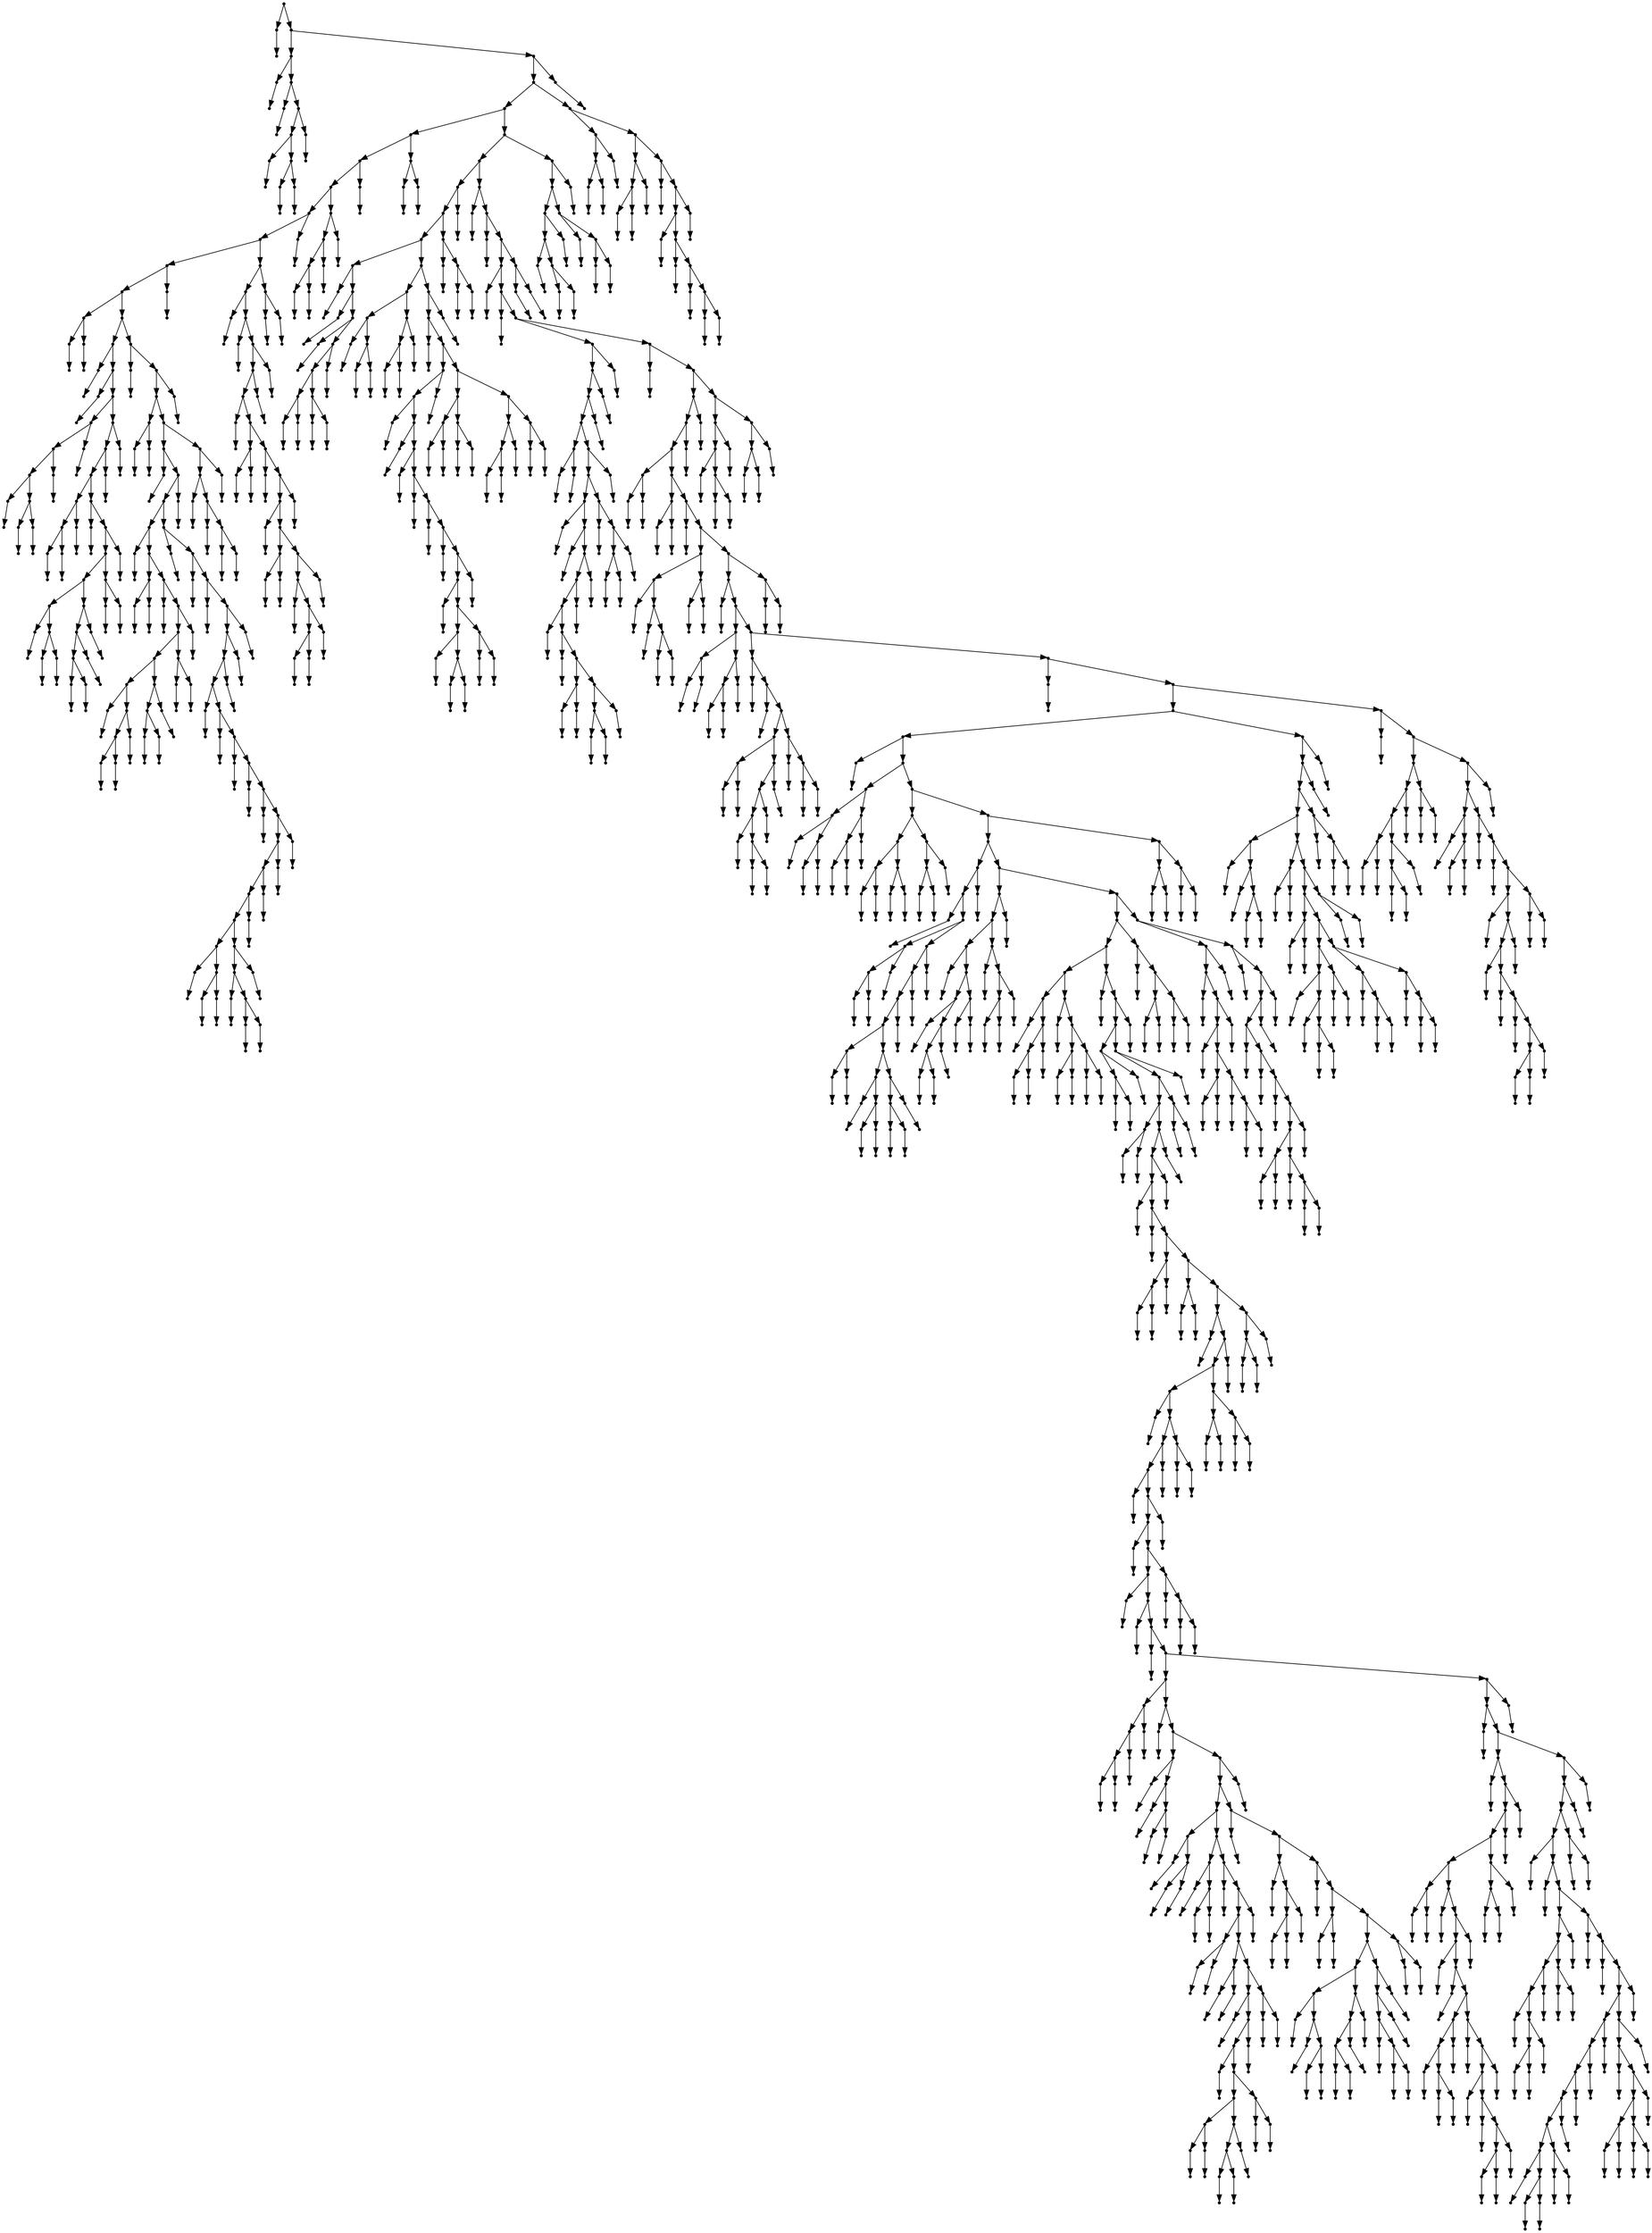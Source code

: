 digraph {
  1588 [shape=point];
  1 [shape=point];
  0 [shape=point];
  1587 [shape=point];
  18 [shape=point];
  3 [shape=point];
  2 [shape=point];
  17 [shape=point];
  5 [shape=point];
  4 [shape=point];
  16 [shape=point];
  13 [shape=point];
  7 [shape=point];
  6 [shape=point];
  12 [shape=point];
  9 [shape=point];
  8 [shape=point];
  11 [shape=point];
  10 [shape=point];
  15 [shape=point];
  14 [shape=point];
  1586 [shape=point];
  1583 [shape=point];
  1544 [shape=point];
  317 [shape=point];
  311 [shape=point];
  308 [shape=point];
  296 [shape=point];
  293 [shape=point];
  236 [shape=point];
  233 [shape=point];
  23 [shape=point];
  20 [shape=point];
  19 [shape=point];
  22 [shape=point];
  21 [shape=point];
  232 [shape=point];
  91 [shape=point];
  25 [shape=point];
  24 [shape=point];
  90 [shape=point];
  27 [shape=point];
  26 [shape=point];
  89 [shape=point];
  41 [shape=point];
  38 [shape=point];
  35 [shape=point];
  29 [shape=point];
  28 [shape=point];
  34 [shape=point];
  31 [shape=point];
  30 [shape=point];
  33 [shape=point];
  32 [shape=point];
  37 [shape=point];
  36 [shape=point];
  40 [shape=point];
  39 [shape=point];
  88 [shape=point];
  85 [shape=point];
  82 [shape=point];
  49 [shape=point];
  46 [shape=point];
  43 [shape=point];
  42 [shape=point];
  45 [shape=point];
  44 [shape=point];
  48 [shape=point];
  47 [shape=point];
  81 [shape=point];
  51 [shape=point];
  50 [shape=point];
  80 [shape=point];
  77 [shape=point];
  71 [shape=point];
  59 [shape=point];
  53 [shape=point];
  52 [shape=point];
  58 [shape=point];
  55 [shape=point];
  54 [shape=point];
  57 [shape=point];
  56 [shape=point];
  70 [shape=point];
  67 [shape=point];
  64 [shape=point];
  61 [shape=point];
  60 [shape=point];
  63 [shape=point];
  62 [shape=point];
  66 [shape=point];
  65 [shape=point];
  69 [shape=point];
  68 [shape=point];
  76 [shape=point];
  73 [shape=point];
  72 [shape=point];
  75 [shape=point];
  74 [shape=point];
  79 [shape=point];
  78 [shape=point];
  84 [shape=point];
  83 [shape=point];
  87 [shape=point];
  86 [shape=point];
  231 [shape=point];
  93 [shape=point];
  92 [shape=point];
  230 [shape=point];
  227 [shape=point];
  98 [shape=point];
  95 [shape=point];
  94 [shape=point];
  97 [shape=point];
  96 [shape=point];
  226 [shape=point];
  211 [shape=point];
  100 [shape=point];
  99 [shape=point];
  210 [shape=point];
  207 [shape=point];
  141 [shape=point];
  102 [shape=point];
  101 [shape=point];
  140 [shape=point];
  107 [shape=point];
  104 [shape=point];
  103 [shape=point];
  106 [shape=point];
  105 [shape=point];
  139 [shape=point];
  109 [shape=point];
  108 [shape=point];
  138 [shape=point];
  135 [shape=point];
  129 [shape=point];
  120 [shape=point];
  111 [shape=point];
  110 [shape=point];
  119 [shape=point];
  116 [shape=point];
  113 [shape=point];
  112 [shape=point];
  115 [shape=point];
  114 [shape=point];
  118 [shape=point];
  117 [shape=point];
  128 [shape=point];
  125 [shape=point];
  122 [shape=point];
  121 [shape=point];
  124 [shape=point];
  123 [shape=point];
  127 [shape=point];
  126 [shape=point];
  134 [shape=point];
  131 [shape=point];
  130 [shape=point];
  133 [shape=point];
  132 [shape=point];
  137 [shape=point];
  136 [shape=point];
  206 [shape=point];
  143 [shape=point];
  142 [shape=point];
  205 [shape=point];
  145 [shape=point];
  144 [shape=point];
  204 [shape=point];
  147 [shape=point];
  146 [shape=point];
  203 [shape=point];
  200 [shape=point];
  197 [shape=point];
  194 [shape=point];
  149 [shape=point];
  148 [shape=point];
  193 [shape=point];
  151 [shape=point];
  150 [shape=point];
  192 [shape=point];
  153 [shape=point];
  152 [shape=point];
  191 [shape=point];
  155 [shape=point];
  154 [shape=point];
  190 [shape=point];
  157 [shape=point];
  156 [shape=point];
  189 [shape=point];
  186 [shape=point];
  183 [shape=point];
  180 [shape=point];
  177 [shape=point];
  165 [shape=point];
  159 [shape=point];
  158 [shape=point];
  164 [shape=point];
  161 [shape=point];
  160 [shape=point];
  163 [shape=point];
  162 [shape=point];
  176 [shape=point];
  173 [shape=point];
  167 [shape=point];
  166 [shape=point];
  172 [shape=point];
  169 [shape=point];
  168 [shape=point];
  171 [shape=point];
  170 [shape=point];
  175 [shape=point];
  174 [shape=point];
  179 [shape=point];
  178 [shape=point];
  182 [shape=point];
  181 [shape=point];
  185 [shape=point];
  184 [shape=point];
  188 [shape=point];
  187 [shape=point];
  196 [shape=point];
  195 [shape=point];
  199 [shape=point];
  198 [shape=point];
  202 [shape=point];
  201 [shape=point];
  209 [shape=point];
  208 [shape=point];
  225 [shape=point];
  222 [shape=point];
  213 [shape=point];
  212 [shape=point];
  221 [shape=point];
  215 [shape=point];
  214 [shape=point];
  220 [shape=point];
  217 [shape=point];
  216 [shape=point];
  219 [shape=point];
  218 [shape=point];
  224 [shape=point];
  223 [shape=point];
  229 [shape=point];
  228 [shape=point];
  235 [shape=point];
  234 [shape=point];
  292 [shape=point];
  286 [shape=point];
  238 [shape=point];
  237 [shape=point];
  285 [shape=point];
  240 [shape=point];
  239 [shape=point];
  284 [shape=point];
  281 [shape=point];
  278 [shape=point];
  242 [shape=point];
  241 [shape=point];
  277 [shape=point];
  247 [shape=point];
  244 [shape=point];
  243 [shape=point];
  246 [shape=point];
  245 [shape=point];
  276 [shape=point];
  249 [shape=point];
  248 [shape=point];
  275 [shape=point];
  272 [shape=point];
  251 [shape=point];
  250 [shape=point];
  271 [shape=point];
  256 [shape=point];
  253 [shape=point];
  252 [shape=point];
  255 [shape=point];
  254 [shape=point];
  270 [shape=point];
  267 [shape=point];
  258 [shape=point];
  257 [shape=point];
  266 [shape=point];
  263 [shape=point];
  260 [shape=point];
  259 [shape=point];
  262 [shape=point];
  261 [shape=point];
  265 [shape=point];
  264 [shape=point];
  269 [shape=point];
  268 [shape=point];
  274 [shape=point];
  273 [shape=point];
  280 [shape=point];
  279 [shape=point];
  283 [shape=point];
  282 [shape=point];
  291 [shape=point];
  288 [shape=point];
  287 [shape=point];
  290 [shape=point];
  289 [shape=point];
  295 [shape=point];
  294 [shape=point];
  307 [shape=point];
  304 [shape=point];
  301 [shape=point];
  298 [shape=point];
  297 [shape=point];
  300 [shape=point];
  299 [shape=point];
  303 [shape=point];
  302 [shape=point];
  306 [shape=point];
  305 [shape=point];
  310 [shape=point];
  309 [shape=point];
  316 [shape=point];
  313 [shape=point];
  312 [shape=point];
  315 [shape=point];
  314 [shape=point];
  1543 [shape=point];
  1519 [shape=point];
  445 [shape=point];
  442 [shape=point];
  433 [shape=point];
  340 [shape=point];
  319 [shape=point];
  318 [shape=point];
  339 [shape=point];
  321 [shape=point];
  320 [shape=point];
  338 [shape=point];
  323 [shape=point];
  322 [shape=point];
  337 [shape=point];
  334 [shape=point];
  328 [shape=point];
  325 [shape=point];
  324 [shape=point];
  327 [shape=point];
  326 [shape=point];
  333 [shape=point];
  330 [shape=point];
  329 [shape=point];
  332 [shape=point];
  331 [shape=point];
  336 [shape=point];
  335 [shape=point];
  432 [shape=point];
  357 [shape=point];
  348 [shape=point];
  342 [shape=point];
  341 [shape=point];
  347 [shape=point];
  344 [shape=point];
  343 [shape=point];
  346 [shape=point];
  345 [shape=point];
  356 [shape=point];
  353 [shape=point];
  350 [shape=point];
  349 [shape=point];
  352 [shape=point];
  351 [shape=point];
  355 [shape=point];
  354 [shape=point];
  431 [shape=point];
  428 [shape=point];
  359 [shape=point];
  358 [shape=point];
  427 [shape=point];
  400 [shape=point];
  397 [shape=point];
  361 [shape=point];
  360 [shape=point];
  396 [shape=point];
  363 [shape=point];
  362 [shape=point];
  395 [shape=point];
  365 [shape=point];
  364 [shape=point];
  394 [shape=point];
  367 [shape=point];
  366 [shape=point];
  393 [shape=point];
  369 [shape=point];
  368 [shape=point];
  392 [shape=point];
  371 [shape=point];
  370 [shape=point];
  391 [shape=point];
  388 [shape=point];
  373 [shape=point];
  372 [shape=point];
  387 [shape=point];
  381 [shape=point];
  375 [shape=point];
  374 [shape=point];
  380 [shape=point];
  377 [shape=point];
  376 [shape=point];
  379 [shape=point];
  378 [shape=point];
  386 [shape=point];
  383 [shape=point];
  382 [shape=point];
  385 [shape=point];
  384 [shape=point];
  390 [shape=point];
  389 [shape=point];
  399 [shape=point];
  398 [shape=point];
  426 [shape=point];
  411 [shape=point];
  405 [shape=point];
  402 [shape=point];
  401 [shape=point];
  404 [shape=point];
  403 [shape=point];
  410 [shape=point];
  407 [shape=point];
  406 [shape=point];
  409 [shape=point];
  408 [shape=point];
  425 [shape=point];
  419 [shape=point];
  416 [shape=point];
  413 [shape=point];
  412 [shape=point];
  415 [shape=point];
  414 [shape=point];
  418 [shape=point];
  417 [shape=point];
  424 [shape=point];
  421 [shape=point];
  420 [shape=point];
  423 [shape=point];
  422 [shape=point];
  430 [shape=point];
  429 [shape=point];
  441 [shape=point];
  435 [shape=point];
  434 [shape=point];
  440 [shape=point];
  437 [shape=point];
  436 [shape=point];
  439 [shape=point];
  438 [shape=point];
  444 [shape=point];
  443 [shape=point];
  1518 [shape=point];
  447 [shape=point];
  446 [shape=point];
  1517 [shape=point];
  449 [shape=point];
  448 [shape=point];
  1516 [shape=point];
  1510 [shape=point];
  451 [shape=point];
  450 [shape=point];
  1509 [shape=point];
  453 [shape=point];
  452 [shape=point];
  1508 [shape=point];
  515 [shape=point];
  512 [shape=point];
  509 [shape=point];
  506 [shape=point];
  458 [shape=point];
  455 [shape=point];
  454 [shape=point];
  457 [shape=point];
  456 [shape=point];
  505 [shape=point];
  502 [shape=point];
  490 [shape=point];
  460 [shape=point];
  459 [shape=point];
  489 [shape=point];
  462 [shape=point];
  461 [shape=point];
  488 [shape=point];
  485 [shape=point];
  482 [shape=point];
  464 [shape=point];
  463 [shape=point];
  481 [shape=point];
  466 [shape=point];
  465 [shape=point];
  480 [shape=point];
  471 [shape=point];
  468 [shape=point];
  467 [shape=point];
  470 [shape=point];
  469 [shape=point];
  479 [shape=point];
  476 [shape=point];
  473 [shape=point];
  472 [shape=point];
  475 [shape=point];
  474 [shape=point];
  478 [shape=point];
  477 [shape=point];
  484 [shape=point];
  483 [shape=point];
  487 [shape=point];
  486 [shape=point];
  501 [shape=point];
  492 [shape=point];
  491 [shape=point];
  500 [shape=point];
  497 [shape=point];
  494 [shape=point];
  493 [shape=point];
  496 [shape=point];
  495 [shape=point];
  499 [shape=point];
  498 [shape=point];
  504 [shape=point];
  503 [shape=point];
  508 [shape=point];
  507 [shape=point];
  511 [shape=point];
  510 [shape=point];
  514 [shape=point];
  513 [shape=point];
  1507 [shape=point];
  517 [shape=point];
  516 [shape=point];
  1506 [shape=point];
  1485 [shape=point];
  1482 [shape=point];
  1479 [shape=point];
  522 [shape=point];
  519 [shape=point];
  518 [shape=point];
  521 [shape=point];
  520 [shape=point];
  1478 [shape=point];
  527 [shape=point];
  524 [shape=point];
  523 [shape=point];
  526 [shape=point];
  525 [shape=point];
  1477 [shape=point];
  529 [shape=point];
  528 [shape=point];
  1476 [shape=point];
  546 [shape=point];
  540 [shape=point];
  531 [shape=point];
  530 [shape=point];
  539 [shape=point];
  533 [shape=point];
  532 [shape=point];
  538 [shape=point];
  535 [shape=point];
  534 [shape=point];
  537 [shape=point];
  536 [shape=point];
  545 [shape=point];
  542 [shape=point];
  541 [shape=point];
  544 [shape=point];
  543 [shape=point];
  1475 [shape=point];
  1469 [shape=point];
  548 [shape=point];
  547 [shape=point];
  1468 [shape=point];
  562 [shape=point];
  553 [shape=point];
  550 [shape=point];
  549 [shape=point];
  552 [shape=point];
  551 [shape=point];
  561 [shape=point];
  558 [shape=point];
  555 [shape=point];
  554 [shape=point];
  557 [shape=point];
  556 [shape=point];
  560 [shape=point];
  559 [shape=point];
  1467 [shape=point];
  597 [shape=point];
  564 [shape=point];
  563 [shape=point];
  596 [shape=point];
  566 [shape=point];
  565 [shape=point];
  595 [shape=point];
  586 [shape=point];
  571 [shape=point];
  568 [shape=point];
  567 [shape=point];
  570 [shape=point];
  569 [shape=point];
  585 [shape=point];
  582 [shape=point];
  579 [shape=point];
  573 [shape=point];
  572 [shape=point];
  578 [shape=point];
  575 [shape=point];
  574 [shape=point];
  577 [shape=point];
  576 [shape=point];
  581 [shape=point];
  580 [shape=point];
  584 [shape=point];
  583 [shape=point];
  594 [shape=point];
  588 [shape=point];
  587 [shape=point];
  593 [shape=point];
  590 [shape=point];
  589 [shape=point];
  592 [shape=point];
  591 [shape=point];
  1466 [shape=point];
  599 [shape=point];
  598 [shape=point];
  1465 [shape=point];
  1390 [shape=point];
  1309 [shape=point];
  601 [shape=point];
  600 [shape=point];
  1308 [shape=point];
  618 [shape=point];
  609 [shape=point];
  603 [shape=point];
  602 [shape=point];
  608 [shape=point];
  605 [shape=point];
  604 [shape=point];
  607 [shape=point];
  606 [shape=point];
  617 [shape=point];
  614 [shape=point];
  611 [shape=point];
  610 [shape=point];
  613 [shape=point];
  612 [shape=point];
  616 [shape=point];
  615 [shape=point];
  1307 [shape=point];
  638 [shape=point];
  629 [shape=point];
  623 [shape=point];
  620 [shape=point];
  619 [shape=point];
  622 [shape=point];
  621 [shape=point];
  628 [shape=point];
  625 [shape=point];
  624 [shape=point];
  627 [shape=point];
  626 [shape=point];
  637 [shape=point];
  634 [shape=point];
  631 [shape=point];
  630 [shape=point];
  633 [shape=point];
  632 [shape=point];
  636 [shape=point];
  635 [shape=point];
  1306 [shape=point];
  1294 [shape=point];
  685 [shape=point];
  682 [shape=point];
  640 [shape=point];
  639 [shape=point];
  681 [shape=point];
  648 [shape=point];
  645 [shape=point];
  642 [shape=point];
  641 [shape=point];
  644 [shape=point];
  643 [shape=point];
  647 [shape=point];
  646 [shape=point];
  680 [shape=point];
  677 [shape=point];
  674 [shape=point];
  671 [shape=point];
  653 [shape=point];
  650 [shape=point];
  649 [shape=point];
  652 [shape=point];
  651 [shape=point];
  670 [shape=point];
  661 [shape=point];
  655 [shape=point];
  654 [shape=point];
  660 [shape=point];
  657 [shape=point];
  656 [shape=point];
  659 [shape=point];
  658 [shape=point];
  669 [shape=point];
  666 [shape=point];
  663 [shape=point];
  662 [shape=point];
  665 [shape=point];
  664 [shape=point];
  668 [shape=point];
  667 [shape=point];
  673 [shape=point];
  672 [shape=point];
  676 [shape=point];
  675 [shape=point];
  679 [shape=point];
  678 [shape=point];
  684 [shape=point];
  683 [shape=point];
  1293 [shape=point];
  720 [shape=point];
  717 [shape=point];
  705 [shape=point];
  687 [shape=point];
  686 [shape=point];
  704 [shape=point];
  698 [shape=point];
  689 [shape=point];
  688 [shape=point];
  697 [shape=point];
  694 [shape=point];
  691 [shape=point];
  690 [shape=point];
  693 [shape=point];
  692 [shape=point];
  696 [shape=point];
  695 [shape=point];
  703 [shape=point];
  700 [shape=point];
  699 [shape=point];
  702 [shape=point];
  701 [shape=point];
  716 [shape=point];
  707 [shape=point];
  706 [shape=point];
  715 [shape=point];
  712 [shape=point];
  709 [shape=point];
  708 [shape=point];
  711 [shape=point];
  710 [shape=point];
  714 [shape=point];
  713 [shape=point];
  719 [shape=point];
  718 [shape=point];
  1292 [shape=point];
  1229 [shape=point];
  1214 [shape=point];
  746 [shape=point];
  731 [shape=point];
  722 [shape=point];
  721 [shape=point];
  730 [shape=point];
  727 [shape=point];
  724 [shape=point];
  723 [shape=point];
  726 [shape=point];
  725 [shape=point];
  729 [shape=point];
  728 [shape=point];
  745 [shape=point];
  733 [shape=point];
  732 [shape=point];
  744 [shape=point];
  738 [shape=point];
  735 [shape=point];
  734 [shape=point];
  737 [shape=point];
  736 [shape=point];
  743 [shape=point];
  740 [shape=point];
  739 [shape=point];
  742 [shape=point];
  741 [shape=point];
  1213 [shape=point];
  748 [shape=point];
  747 [shape=point];
  1212 [shape=point];
  1209 [shape=point];
  756 [shape=point];
  753 [shape=point];
  750 [shape=point];
  749 [shape=point];
  752 [shape=point];
  751 [shape=point];
  755 [shape=point];
  754 [shape=point];
  1208 [shape=point];
  1205 [shape=point];
  1199 [shape=point];
  761 [shape=point];
  758 [shape=point];
  757 [shape=point];
  760 [shape=point];
  759 [shape=point];
  1198 [shape=point];
  1195 [shape=point];
  1192 [shape=point];
  763 [shape=point];
  762 [shape=point];
  1191 [shape=point];
  765 [shape=point];
  764 [shape=point];
  1190 [shape=point];
  773 [shape=point];
  770 [shape=point];
  767 [shape=point];
  766 [shape=point];
  769 [shape=point];
  768 [shape=point];
  772 [shape=point];
  771 [shape=point];
  1189 [shape=point];
  778 [shape=point];
  775 [shape=point];
  774 [shape=point];
  777 [shape=point];
  776 [shape=point];
  1188 [shape=point];
  1179 [shape=point];
  780 [shape=point];
  779 [shape=point];
  1178 [shape=point];
  1175 [shape=point];
  1163 [shape=point];
  782 [shape=point];
  781 [shape=point];
  1162 [shape=point];
  1156 [shape=point];
  1153 [shape=point];
  784 [shape=point];
  783 [shape=point];
  1152 [shape=point];
  1149 [shape=point];
  786 [shape=point];
  785 [shape=point];
  1148 [shape=point];
  1139 [shape=point];
  788 [shape=point];
  787 [shape=point];
  1138 [shape=point];
  790 [shape=point];
  789 [shape=point];
  1137 [shape=point];
  792 [shape=point];
  791 [shape=point];
  1136 [shape=point];
  962 [shape=point];
  803 [shape=point];
  800 [shape=point];
  797 [shape=point];
  794 [shape=point];
  793 [shape=point];
  796 [shape=point];
  795 [shape=point];
  799 [shape=point];
  798 [shape=point];
  802 [shape=point];
  801 [shape=point];
  961 [shape=point];
  805 [shape=point];
  804 [shape=point];
  960 [shape=point];
  816 [shape=point];
  807 [shape=point];
  806 [shape=point];
  815 [shape=point];
  809 [shape=point];
  808 [shape=point];
  814 [shape=point];
  811 [shape=point];
  810 [shape=point];
  813 [shape=point];
  812 [shape=point];
  959 [shape=point];
  956 [shape=point];
  887 [shape=point];
  824 [shape=point];
  818 [shape=point];
  817 [shape=point];
  823 [shape=point];
  820 [shape=point];
  819 [shape=point];
  822 [shape=point];
  821 [shape=point];
  886 [shape=point];
  832 [shape=point];
  826 [shape=point];
  825 [shape=point];
  831 [shape=point];
  828 [shape=point];
  827 [shape=point];
  830 [shape=point];
  829 [shape=point];
  885 [shape=point];
  834 [shape=point];
  833 [shape=point];
  884 [shape=point];
  881 [shape=point];
  839 [shape=point];
  836 [shape=point];
  835 [shape=point];
  838 [shape=point];
  837 [shape=point];
  880 [shape=point];
  844 [shape=point];
  841 [shape=point];
  840 [shape=point];
  843 [shape=point];
  842 [shape=point];
  879 [shape=point];
  873 [shape=point];
  846 [shape=point];
  845 [shape=point];
  872 [shape=point];
  869 [shape=point];
  848 [shape=point];
  847 [shape=point];
  868 [shape=point];
  862 [shape=point];
  853 [shape=point];
  850 [shape=point];
  849 [shape=point];
  852 [shape=point];
  851 [shape=point];
  861 [shape=point];
  858 [shape=point];
  855 [shape=point];
  854 [shape=point];
  857 [shape=point];
  856 [shape=point];
  860 [shape=point];
  859 [shape=point];
  867 [shape=point];
  864 [shape=point];
  863 [shape=point];
  866 [shape=point];
  865 [shape=point];
  871 [shape=point];
  870 [shape=point];
  878 [shape=point];
  875 [shape=point];
  874 [shape=point];
  877 [shape=point];
  876 [shape=point];
  883 [shape=point];
  882 [shape=point];
  955 [shape=point];
  889 [shape=point];
  888 [shape=point];
  954 [shape=point];
  900 [shape=point];
  891 [shape=point];
  890 [shape=point];
  899 [shape=point];
  896 [shape=point];
  893 [shape=point];
  892 [shape=point];
  895 [shape=point];
  894 [shape=point];
  898 [shape=point];
  897 [shape=point];
  953 [shape=point];
  902 [shape=point];
  901 [shape=point];
  952 [shape=point];
  907 [shape=point];
  904 [shape=point];
  903 [shape=point];
  906 [shape=point];
  905 [shape=point];
  951 [shape=point];
  945 [shape=point];
  930 [shape=point];
  918 [shape=point];
  909 [shape=point];
  908 [shape=point];
  917 [shape=point];
  911 [shape=point];
  910 [shape=point];
  916 [shape=point];
  913 [shape=point];
  912 [shape=point];
  915 [shape=point];
  914 [shape=point];
  929 [shape=point];
  926 [shape=point];
  923 [shape=point];
  920 [shape=point];
  919 [shape=point];
  922 [shape=point];
  921 [shape=point];
  925 [shape=point];
  924 [shape=point];
  928 [shape=point];
  927 [shape=point];
  944 [shape=point];
  941 [shape=point];
  938 [shape=point];
  932 [shape=point];
  931 [shape=point];
  937 [shape=point];
  934 [shape=point];
  933 [shape=point];
  936 [shape=point];
  935 [shape=point];
  940 [shape=point];
  939 [shape=point];
  943 [shape=point];
  942 [shape=point];
  950 [shape=point];
  947 [shape=point];
  946 [shape=point];
  949 [shape=point];
  948 [shape=point];
  958 [shape=point];
  957 [shape=point];
  1135 [shape=point];
  1132 [shape=point];
  964 [shape=point];
  963 [shape=point];
  1131 [shape=point];
  1032 [shape=point];
  966 [shape=point];
  965 [shape=point];
  1031 [shape=point];
  1028 [shape=point];
  1025 [shape=point];
  1016 [shape=point];
  971 [shape=point];
  968 [shape=point];
  967 [shape=point];
  970 [shape=point];
  969 [shape=point];
  1015 [shape=point];
  973 [shape=point];
  972 [shape=point];
  1014 [shape=point];
  1011 [shape=point];
  975 [shape=point];
  974 [shape=point];
  1010 [shape=point];
  977 [shape=point];
  976 [shape=point];
  1009 [shape=point];
  988 [shape=point];
  985 [shape=point];
  979 [shape=point];
  978 [shape=point];
  984 [shape=point];
  981 [shape=point];
  980 [shape=point];
  983 [shape=point];
  982 [shape=point];
  987 [shape=point];
  986 [shape=point];
  1008 [shape=point];
  990 [shape=point];
  989 [shape=point];
  1007 [shape=point];
  1004 [shape=point];
  992 [shape=point];
  991 [shape=point];
  1003 [shape=point];
  994 [shape=point];
  993 [shape=point];
  1002 [shape=point];
  999 [shape=point];
  996 [shape=point];
  995 [shape=point];
  998 [shape=point];
  997 [shape=point];
  1001 [shape=point];
  1000 [shape=point];
  1006 [shape=point];
  1005 [shape=point];
  1013 [shape=point];
  1012 [shape=point];
  1024 [shape=point];
  1021 [shape=point];
  1018 [shape=point];
  1017 [shape=point];
  1020 [shape=point];
  1019 [shape=point];
  1023 [shape=point];
  1022 [shape=point];
  1027 [shape=point];
  1026 [shape=point];
  1030 [shape=point];
  1029 [shape=point];
  1130 [shape=point];
  1127 [shape=point];
  1124 [shape=point];
  1118 [shape=point];
  1034 [shape=point];
  1033 [shape=point];
  1117 [shape=point];
  1036 [shape=point];
  1035 [shape=point];
  1116 [shape=point];
  1059 [shape=point];
  1056 [shape=point];
  1050 [shape=point];
  1047 [shape=point];
  1038 [shape=point];
  1037 [shape=point];
  1046 [shape=point];
  1043 [shape=point];
  1040 [shape=point];
  1039 [shape=point];
  1042 [shape=point];
  1041 [shape=point];
  1045 [shape=point];
  1044 [shape=point];
  1049 [shape=point];
  1048 [shape=point];
  1055 [shape=point];
  1052 [shape=point];
  1051 [shape=point];
  1054 [shape=point];
  1053 [shape=point];
  1058 [shape=point];
  1057 [shape=point];
  1115 [shape=point];
  1061 [shape=point];
  1060 [shape=point];
  1114 [shape=point];
  1063 [shape=point];
  1062 [shape=point];
  1113 [shape=point];
  1110 [shape=point];
  1089 [shape=point];
  1086 [shape=point];
  1083 [shape=point];
  1080 [shape=point];
  1077 [shape=point];
  1071 [shape=point];
  1065 [shape=point];
  1064 [shape=point];
  1070 [shape=point];
  1067 [shape=point];
  1066 [shape=point];
  1069 [shape=point];
  1068 [shape=point];
  1076 [shape=point];
  1073 [shape=point];
  1072 [shape=point];
  1075 [shape=point];
  1074 [shape=point];
  1079 [shape=point];
  1078 [shape=point];
  1082 [shape=point];
  1081 [shape=point];
  1085 [shape=point];
  1084 [shape=point];
  1088 [shape=point];
  1087 [shape=point];
  1109 [shape=point];
  1106 [shape=point];
  1091 [shape=point];
  1090 [shape=point];
  1105 [shape=point];
  1102 [shape=point];
  1096 [shape=point];
  1093 [shape=point];
  1092 [shape=point];
  1095 [shape=point];
  1094 [shape=point];
  1101 [shape=point];
  1098 [shape=point];
  1097 [shape=point];
  1100 [shape=point];
  1099 [shape=point];
  1104 [shape=point];
  1103 [shape=point];
  1108 [shape=point];
  1107 [shape=point];
  1112 [shape=point];
  1111 [shape=point];
  1123 [shape=point];
  1120 [shape=point];
  1119 [shape=point];
  1122 [shape=point];
  1121 [shape=point];
  1126 [shape=point];
  1125 [shape=point];
  1129 [shape=point];
  1128 [shape=point];
  1134 [shape=point];
  1133 [shape=point];
  1147 [shape=point];
  1141 [shape=point];
  1140 [shape=point];
  1146 [shape=point];
  1143 [shape=point];
  1142 [shape=point];
  1145 [shape=point];
  1144 [shape=point];
  1151 [shape=point];
  1150 [shape=point];
  1155 [shape=point];
  1154 [shape=point];
  1161 [shape=point];
  1158 [shape=point];
  1157 [shape=point];
  1160 [shape=point];
  1159 [shape=point];
  1174 [shape=point];
  1168 [shape=point];
  1165 [shape=point];
  1164 [shape=point];
  1167 [shape=point];
  1166 [shape=point];
  1173 [shape=point];
  1170 [shape=point];
  1169 [shape=point];
  1172 [shape=point];
  1171 [shape=point];
  1177 [shape=point];
  1176 [shape=point];
  1187 [shape=point];
  1184 [shape=point];
  1181 [shape=point];
  1180 [shape=point];
  1183 [shape=point];
  1182 [shape=point];
  1186 [shape=point];
  1185 [shape=point];
  1194 [shape=point];
  1193 [shape=point];
  1197 [shape=point];
  1196 [shape=point];
  1204 [shape=point];
  1201 [shape=point];
  1200 [shape=point];
  1203 [shape=point];
  1202 [shape=point];
  1207 [shape=point];
  1206 [shape=point];
  1211 [shape=point];
  1210 [shape=point];
  1228 [shape=point];
  1216 [shape=point];
  1215 [shape=point];
  1227 [shape=point];
  1221 [shape=point];
  1218 [shape=point];
  1217 [shape=point];
  1220 [shape=point];
  1219 [shape=point];
  1226 [shape=point];
  1223 [shape=point];
  1222 [shape=point];
  1225 [shape=point];
  1224 [shape=point];
  1291 [shape=point];
  1255 [shape=point];
  1252 [shape=point];
  1231 [shape=point];
  1230 [shape=point];
  1251 [shape=point];
  1248 [shape=point];
  1233 [shape=point];
  1232 [shape=point];
  1247 [shape=point];
  1238 [shape=point];
  1235 [shape=point];
  1234 [shape=point];
  1237 [shape=point];
  1236 [shape=point];
  1246 [shape=point];
  1240 [shape=point];
  1239 [shape=point];
  1245 [shape=point];
  1242 [shape=point];
  1241 [shape=point];
  1244 [shape=point];
  1243 [shape=point];
  1250 [shape=point];
  1249 [shape=point];
  1254 [shape=point];
  1253 [shape=point];
  1290 [shape=point];
  1257 [shape=point];
  1256 [shape=point];
  1289 [shape=point];
  1286 [shape=point];
  1283 [shape=point];
  1259 [shape=point];
  1258 [shape=point];
  1282 [shape=point];
  1261 [shape=point];
  1260 [shape=point];
  1281 [shape=point];
  1263 [shape=point];
  1262 [shape=point];
  1280 [shape=point];
  1277 [shape=point];
  1268 [shape=point];
  1265 [shape=point];
  1264 [shape=point];
  1267 [shape=point];
  1266 [shape=point];
  1276 [shape=point];
  1270 [shape=point];
  1269 [shape=point];
  1275 [shape=point];
  1272 [shape=point];
  1271 [shape=point];
  1274 [shape=point];
  1273 [shape=point];
  1279 [shape=point];
  1278 [shape=point];
  1285 [shape=point];
  1284 [shape=point];
  1288 [shape=point];
  1287 [shape=point];
  1305 [shape=point];
  1299 [shape=point];
  1296 [shape=point];
  1295 [shape=point];
  1298 [shape=point];
  1297 [shape=point];
  1304 [shape=point];
  1301 [shape=point];
  1300 [shape=point];
  1303 [shape=point];
  1302 [shape=point];
  1389 [shape=point];
  1386 [shape=point];
  1383 [shape=point];
  1374 [shape=point];
  1320 [shape=point];
  1311 [shape=point];
  1310 [shape=point];
  1319 [shape=point];
  1313 [shape=point];
  1312 [shape=point];
  1318 [shape=point];
  1315 [shape=point];
  1314 [shape=point];
  1317 [shape=point];
  1316 [shape=point];
  1373 [shape=point];
  1325 [shape=point];
  1322 [shape=point];
  1321 [shape=point];
  1324 [shape=point];
  1323 [shape=point];
  1372 [shape=point];
  1366 [shape=point];
  1330 [shape=point];
  1327 [shape=point];
  1326 [shape=point];
  1329 [shape=point];
  1328 [shape=point];
  1365 [shape=point];
  1347 [shape=point];
  1341 [shape=point];
  1332 [shape=point];
  1331 [shape=point];
  1340 [shape=point];
  1334 [shape=point];
  1333 [shape=point];
  1339 [shape=point];
  1336 [shape=point];
  1335 [shape=point];
  1338 [shape=point];
  1337 [shape=point];
  1346 [shape=point];
  1343 [shape=point];
  1342 [shape=point];
  1345 [shape=point];
  1344 [shape=point];
  1364 [shape=point];
  1355 [shape=point];
  1349 [shape=point];
  1348 [shape=point];
  1354 [shape=point];
  1351 [shape=point];
  1350 [shape=point];
  1353 [shape=point];
  1352 [shape=point];
  1363 [shape=point];
  1357 [shape=point];
  1356 [shape=point];
  1362 [shape=point];
  1359 [shape=point];
  1358 [shape=point];
  1361 [shape=point];
  1360 [shape=point];
  1371 [shape=point];
  1368 [shape=point];
  1367 [shape=point];
  1370 [shape=point];
  1369 [shape=point];
  1382 [shape=point];
  1376 [shape=point];
  1375 [shape=point];
  1381 [shape=point];
  1378 [shape=point];
  1377 [shape=point];
  1380 [shape=point];
  1379 [shape=point];
  1385 [shape=point];
  1384 [shape=point];
  1388 [shape=point];
  1387 [shape=point];
  1464 [shape=point];
  1392 [shape=point];
  1391 [shape=point];
  1463 [shape=point];
  1415 [shape=point];
  1409 [shape=point];
  1406 [shape=point];
  1397 [shape=point];
  1394 [shape=point];
  1393 [shape=point];
  1396 [shape=point];
  1395 [shape=point];
  1405 [shape=point];
  1402 [shape=point];
  1399 [shape=point];
  1398 [shape=point];
  1401 [shape=point];
  1400 [shape=point];
  1404 [shape=point];
  1403 [shape=point];
  1408 [shape=point];
  1407 [shape=point];
  1414 [shape=point];
  1411 [shape=point];
  1410 [shape=point];
  1413 [shape=point];
  1412 [shape=point];
  1462 [shape=point];
  1459 [shape=point];
  1423 [shape=point];
  1417 [shape=point];
  1416 [shape=point];
  1422 [shape=point];
  1419 [shape=point];
  1418 [shape=point];
  1421 [shape=point];
  1420 [shape=point];
  1458 [shape=point];
  1425 [shape=point];
  1424 [shape=point];
  1457 [shape=point];
  1427 [shape=point];
  1426 [shape=point];
  1456 [shape=point];
  1450 [shape=point];
  1429 [shape=point];
  1428 [shape=point];
  1449 [shape=point];
  1446 [shape=point];
  1431 [shape=point];
  1430 [shape=point];
  1445 [shape=point];
  1433 [shape=point];
  1432 [shape=point];
  1444 [shape=point];
  1435 [shape=point];
  1434 [shape=point];
  1443 [shape=point];
  1440 [shape=point];
  1437 [shape=point];
  1436 [shape=point];
  1439 [shape=point];
  1438 [shape=point];
  1442 [shape=point];
  1441 [shape=point];
  1448 [shape=point];
  1447 [shape=point];
  1455 [shape=point];
  1452 [shape=point];
  1451 [shape=point];
  1454 [shape=point];
  1453 [shape=point];
  1461 [shape=point];
  1460 [shape=point];
  1474 [shape=point];
  1471 [shape=point];
  1470 [shape=point];
  1473 [shape=point];
  1472 [shape=point];
  1481 [shape=point];
  1480 [shape=point];
  1484 [shape=point];
  1483 [shape=point];
  1505 [shape=point];
  1496 [shape=point];
  1493 [shape=point];
  1487 [shape=point];
  1486 [shape=point];
  1492 [shape=point];
  1489 [shape=point];
  1488 [shape=point];
  1491 [shape=point];
  1490 [shape=point];
  1495 [shape=point];
  1494 [shape=point];
  1504 [shape=point];
  1501 [shape=point];
  1498 [shape=point];
  1497 [shape=point];
  1500 [shape=point];
  1499 [shape=point];
  1503 [shape=point];
  1502 [shape=point];
  1515 [shape=point];
  1512 [shape=point];
  1511 [shape=point];
  1514 [shape=point];
  1513 [shape=point];
  1542 [shape=point];
  1539 [shape=point];
  1530 [shape=point];
  1527 [shape=point];
  1521 [shape=point];
  1520 [shape=point];
  1526 [shape=point];
  1523 [shape=point];
  1522 [shape=point];
  1525 [shape=point];
  1524 [shape=point];
  1529 [shape=point];
  1528 [shape=point];
  1538 [shape=point];
  1532 [shape=point];
  1531 [shape=point];
  1537 [shape=point];
  1534 [shape=point];
  1533 [shape=point];
  1536 [shape=point];
  1535 [shape=point];
  1541 [shape=point];
  1540 [shape=point];
  1582 [shape=point];
  1552 [shape=point];
  1549 [shape=point];
  1546 [shape=point];
  1545 [shape=point];
  1548 [shape=point];
  1547 [shape=point];
  1551 [shape=point];
  1550 [shape=point];
  1581 [shape=point];
  1560 [shape=point];
  1557 [shape=point];
  1554 [shape=point];
  1553 [shape=point];
  1556 [shape=point];
  1555 [shape=point];
  1559 [shape=point];
  1558 [shape=point];
  1580 [shape=point];
  1562 [shape=point];
  1561 [shape=point];
  1579 [shape=point];
  1576 [shape=point];
  1564 [shape=point];
  1563 [shape=point];
  1575 [shape=point];
  1566 [shape=point];
  1565 [shape=point];
  1574 [shape=point];
  1568 [shape=point];
  1567 [shape=point];
  1573 [shape=point];
  1570 [shape=point];
  1569 [shape=point];
  1572 [shape=point];
  1571 [shape=point];
  1578 [shape=point];
  1577 [shape=point];
  1585 [shape=point];
  1584 [shape=point];
1588 -> 1;
1 -> 0;
1588 -> 1587;
1587 -> 18;
18 -> 3;
3 -> 2;
18 -> 17;
17 -> 5;
5 -> 4;
17 -> 16;
16 -> 13;
13 -> 7;
7 -> 6;
13 -> 12;
12 -> 9;
9 -> 8;
12 -> 11;
11 -> 10;
16 -> 15;
15 -> 14;
1587 -> 1586;
1586 -> 1583;
1583 -> 1544;
1544 -> 317;
317 -> 311;
311 -> 308;
308 -> 296;
296 -> 293;
293 -> 236;
236 -> 233;
233 -> 23;
23 -> 20;
20 -> 19;
23 -> 22;
22 -> 21;
233 -> 232;
232 -> 91;
91 -> 25;
25 -> 24;
91 -> 90;
90 -> 27;
27 -> 26;
90 -> 89;
89 -> 41;
41 -> 38;
38 -> 35;
35 -> 29;
29 -> 28;
35 -> 34;
34 -> 31;
31 -> 30;
34 -> 33;
33 -> 32;
38 -> 37;
37 -> 36;
41 -> 40;
40 -> 39;
89 -> 88;
88 -> 85;
85 -> 82;
82 -> 49;
49 -> 46;
46 -> 43;
43 -> 42;
46 -> 45;
45 -> 44;
49 -> 48;
48 -> 47;
82 -> 81;
81 -> 51;
51 -> 50;
81 -> 80;
80 -> 77;
77 -> 71;
71 -> 59;
59 -> 53;
53 -> 52;
59 -> 58;
58 -> 55;
55 -> 54;
58 -> 57;
57 -> 56;
71 -> 70;
70 -> 67;
67 -> 64;
64 -> 61;
61 -> 60;
64 -> 63;
63 -> 62;
67 -> 66;
66 -> 65;
70 -> 69;
69 -> 68;
77 -> 76;
76 -> 73;
73 -> 72;
76 -> 75;
75 -> 74;
80 -> 79;
79 -> 78;
85 -> 84;
84 -> 83;
88 -> 87;
87 -> 86;
232 -> 231;
231 -> 93;
93 -> 92;
231 -> 230;
230 -> 227;
227 -> 98;
98 -> 95;
95 -> 94;
98 -> 97;
97 -> 96;
227 -> 226;
226 -> 211;
211 -> 100;
100 -> 99;
211 -> 210;
210 -> 207;
207 -> 141;
141 -> 102;
102 -> 101;
141 -> 140;
140 -> 107;
107 -> 104;
104 -> 103;
107 -> 106;
106 -> 105;
140 -> 139;
139 -> 109;
109 -> 108;
139 -> 138;
138 -> 135;
135 -> 129;
129 -> 120;
120 -> 111;
111 -> 110;
120 -> 119;
119 -> 116;
116 -> 113;
113 -> 112;
116 -> 115;
115 -> 114;
119 -> 118;
118 -> 117;
129 -> 128;
128 -> 125;
125 -> 122;
122 -> 121;
125 -> 124;
124 -> 123;
128 -> 127;
127 -> 126;
135 -> 134;
134 -> 131;
131 -> 130;
134 -> 133;
133 -> 132;
138 -> 137;
137 -> 136;
207 -> 206;
206 -> 143;
143 -> 142;
206 -> 205;
205 -> 145;
145 -> 144;
205 -> 204;
204 -> 147;
147 -> 146;
204 -> 203;
203 -> 200;
200 -> 197;
197 -> 194;
194 -> 149;
149 -> 148;
194 -> 193;
193 -> 151;
151 -> 150;
193 -> 192;
192 -> 153;
153 -> 152;
192 -> 191;
191 -> 155;
155 -> 154;
191 -> 190;
190 -> 157;
157 -> 156;
190 -> 189;
189 -> 186;
186 -> 183;
183 -> 180;
180 -> 177;
177 -> 165;
165 -> 159;
159 -> 158;
165 -> 164;
164 -> 161;
161 -> 160;
164 -> 163;
163 -> 162;
177 -> 176;
176 -> 173;
173 -> 167;
167 -> 166;
173 -> 172;
172 -> 169;
169 -> 168;
172 -> 171;
171 -> 170;
176 -> 175;
175 -> 174;
180 -> 179;
179 -> 178;
183 -> 182;
182 -> 181;
186 -> 185;
185 -> 184;
189 -> 188;
188 -> 187;
197 -> 196;
196 -> 195;
200 -> 199;
199 -> 198;
203 -> 202;
202 -> 201;
210 -> 209;
209 -> 208;
226 -> 225;
225 -> 222;
222 -> 213;
213 -> 212;
222 -> 221;
221 -> 215;
215 -> 214;
221 -> 220;
220 -> 217;
217 -> 216;
220 -> 219;
219 -> 218;
225 -> 224;
224 -> 223;
230 -> 229;
229 -> 228;
236 -> 235;
235 -> 234;
293 -> 292;
292 -> 286;
286 -> 238;
238 -> 237;
286 -> 285;
285 -> 240;
240 -> 239;
285 -> 284;
284 -> 281;
281 -> 278;
278 -> 242;
242 -> 241;
278 -> 277;
277 -> 247;
247 -> 244;
244 -> 243;
247 -> 246;
246 -> 245;
277 -> 276;
276 -> 249;
249 -> 248;
276 -> 275;
275 -> 272;
272 -> 251;
251 -> 250;
272 -> 271;
271 -> 256;
256 -> 253;
253 -> 252;
256 -> 255;
255 -> 254;
271 -> 270;
270 -> 267;
267 -> 258;
258 -> 257;
267 -> 266;
266 -> 263;
263 -> 260;
260 -> 259;
263 -> 262;
262 -> 261;
266 -> 265;
265 -> 264;
270 -> 269;
269 -> 268;
275 -> 274;
274 -> 273;
281 -> 280;
280 -> 279;
284 -> 283;
283 -> 282;
292 -> 291;
291 -> 288;
288 -> 287;
291 -> 290;
290 -> 289;
296 -> 295;
295 -> 294;
308 -> 307;
307 -> 304;
304 -> 301;
301 -> 298;
298 -> 297;
301 -> 300;
300 -> 299;
304 -> 303;
303 -> 302;
307 -> 306;
306 -> 305;
311 -> 310;
310 -> 309;
317 -> 316;
316 -> 313;
313 -> 312;
316 -> 315;
315 -> 314;
1544 -> 1543;
1543 -> 1519;
1519 -> 445;
445 -> 442;
442 -> 433;
433 -> 340;
340 -> 319;
319 -> 318;
340 -> 339;
339 -> 321;
321 -> 320;
339 -> 338;
338 -> 323;
323 -> 322;
338 -> 337;
337 -> 334;
334 -> 328;
328 -> 325;
325 -> 324;
328 -> 327;
327 -> 326;
334 -> 333;
333 -> 330;
330 -> 329;
333 -> 332;
332 -> 331;
337 -> 336;
336 -> 335;
433 -> 432;
432 -> 357;
357 -> 348;
348 -> 342;
342 -> 341;
348 -> 347;
347 -> 344;
344 -> 343;
347 -> 346;
346 -> 345;
357 -> 356;
356 -> 353;
353 -> 350;
350 -> 349;
353 -> 352;
352 -> 351;
356 -> 355;
355 -> 354;
432 -> 431;
431 -> 428;
428 -> 359;
359 -> 358;
428 -> 427;
427 -> 400;
400 -> 397;
397 -> 361;
361 -> 360;
397 -> 396;
396 -> 363;
363 -> 362;
396 -> 395;
395 -> 365;
365 -> 364;
395 -> 394;
394 -> 367;
367 -> 366;
394 -> 393;
393 -> 369;
369 -> 368;
393 -> 392;
392 -> 371;
371 -> 370;
392 -> 391;
391 -> 388;
388 -> 373;
373 -> 372;
388 -> 387;
387 -> 381;
381 -> 375;
375 -> 374;
381 -> 380;
380 -> 377;
377 -> 376;
380 -> 379;
379 -> 378;
387 -> 386;
386 -> 383;
383 -> 382;
386 -> 385;
385 -> 384;
391 -> 390;
390 -> 389;
400 -> 399;
399 -> 398;
427 -> 426;
426 -> 411;
411 -> 405;
405 -> 402;
402 -> 401;
405 -> 404;
404 -> 403;
411 -> 410;
410 -> 407;
407 -> 406;
410 -> 409;
409 -> 408;
426 -> 425;
425 -> 419;
419 -> 416;
416 -> 413;
413 -> 412;
416 -> 415;
415 -> 414;
419 -> 418;
418 -> 417;
425 -> 424;
424 -> 421;
421 -> 420;
424 -> 423;
423 -> 422;
431 -> 430;
430 -> 429;
442 -> 441;
441 -> 435;
435 -> 434;
441 -> 440;
440 -> 437;
437 -> 436;
440 -> 439;
439 -> 438;
445 -> 444;
444 -> 443;
1519 -> 1518;
1518 -> 447;
447 -> 446;
1518 -> 1517;
1517 -> 449;
449 -> 448;
1517 -> 1516;
1516 -> 1510;
1510 -> 451;
451 -> 450;
1510 -> 1509;
1509 -> 453;
453 -> 452;
1509 -> 1508;
1508 -> 515;
515 -> 512;
512 -> 509;
509 -> 506;
506 -> 458;
458 -> 455;
455 -> 454;
458 -> 457;
457 -> 456;
506 -> 505;
505 -> 502;
502 -> 490;
490 -> 460;
460 -> 459;
490 -> 489;
489 -> 462;
462 -> 461;
489 -> 488;
488 -> 485;
485 -> 482;
482 -> 464;
464 -> 463;
482 -> 481;
481 -> 466;
466 -> 465;
481 -> 480;
480 -> 471;
471 -> 468;
468 -> 467;
471 -> 470;
470 -> 469;
480 -> 479;
479 -> 476;
476 -> 473;
473 -> 472;
476 -> 475;
475 -> 474;
479 -> 478;
478 -> 477;
485 -> 484;
484 -> 483;
488 -> 487;
487 -> 486;
502 -> 501;
501 -> 492;
492 -> 491;
501 -> 500;
500 -> 497;
497 -> 494;
494 -> 493;
497 -> 496;
496 -> 495;
500 -> 499;
499 -> 498;
505 -> 504;
504 -> 503;
509 -> 508;
508 -> 507;
512 -> 511;
511 -> 510;
515 -> 514;
514 -> 513;
1508 -> 1507;
1507 -> 517;
517 -> 516;
1507 -> 1506;
1506 -> 1485;
1485 -> 1482;
1482 -> 1479;
1479 -> 522;
522 -> 519;
519 -> 518;
522 -> 521;
521 -> 520;
1479 -> 1478;
1478 -> 527;
527 -> 524;
524 -> 523;
527 -> 526;
526 -> 525;
1478 -> 1477;
1477 -> 529;
529 -> 528;
1477 -> 1476;
1476 -> 546;
546 -> 540;
540 -> 531;
531 -> 530;
540 -> 539;
539 -> 533;
533 -> 532;
539 -> 538;
538 -> 535;
535 -> 534;
538 -> 537;
537 -> 536;
546 -> 545;
545 -> 542;
542 -> 541;
545 -> 544;
544 -> 543;
1476 -> 1475;
1475 -> 1469;
1469 -> 548;
548 -> 547;
1469 -> 1468;
1468 -> 562;
562 -> 553;
553 -> 550;
550 -> 549;
553 -> 552;
552 -> 551;
562 -> 561;
561 -> 558;
558 -> 555;
555 -> 554;
558 -> 557;
557 -> 556;
561 -> 560;
560 -> 559;
1468 -> 1467;
1467 -> 597;
597 -> 564;
564 -> 563;
597 -> 596;
596 -> 566;
566 -> 565;
596 -> 595;
595 -> 586;
586 -> 571;
571 -> 568;
568 -> 567;
571 -> 570;
570 -> 569;
586 -> 585;
585 -> 582;
582 -> 579;
579 -> 573;
573 -> 572;
579 -> 578;
578 -> 575;
575 -> 574;
578 -> 577;
577 -> 576;
582 -> 581;
581 -> 580;
585 -> 584;
584 -> 583;
595 -> 594;
594 -> 588;
588 -> 587;
594 -> 593;
593 -> 590;
590 -> 589;
593 -> 592;
592 -> 591;
1467 -> 1466;
1466 -> 599;
599 -> 598;
1466 -> 1465;
1465 -> 1390;
1390 -> 1309;
1309 -> 601;
601 -> 600;
1309 -> 1308;
1308 -> 618;
618 -> 609;
609 -> 603;
603 -> 602;
609 -> 608;
608 -> 605;
605 -> 604;
608 -> 607;
607 -> 606;
618 -> 617;
617 -> 614;
614 -> 611;
611 -> 610;
614 -> 613;
613 -> 612;
617 -> 616;
616 -> 615;
1308 -> 1307;
1307 -> 638;
638 -> 629;
629 -> 623;
623 -> 620;
620 -> 619;
623 -> 622;
622 -> 621;
629 -> 628;
628 -> 625;
625 -> 624;
628 -> 627;
627 -> 626;
638 -> 637;
637 -> 634;
634 -> 631;
631 -> 630;
634 -> 633;
633 -> 632;
637 -> 636;
636 -> 635;
1307 -> 1306;
1306 -> 1294;
1294 -> 685;
685 -> 682;
682 -> 640;
640 -> 639;
682 -> 681;
681 -> 648;
648 -> 645;
645 -> 642;
642 -> 641;
645 -> 644;
644 -> 643;
648 -> 647;
647 -> 646;
681 -> 680;
680 -> 677;
677 -> 674;
674 -> 671;
671 -> 653;
653 -> 650;
650 -> 649;
653 -> 652;
652 -> 651;
671 -> 670;
670 -> 661;
661 -> 655;
655 -> 654;
661 -> 660;
660 -> 657;
657 -> 656;
660 -> 659;
659 -> 658;
670 -> 669;
669 -> 666;
666 -> 663;
663 -> 662;
666 -> 665;
665 -> 664;
669 -> 668;
668 -> 667;
674 -> 673;
673 -> 672;
677 -> 676;
676 -> 675;
680 -> 679;
679 -> 678;
685 -> 684;
684 -> 683;
1294 -> 1293;
1293 -> 720;
720 -> 717;
717 -> 705;
705 -> 687;
687 -> 686;
705 -> 704;
704 -> 698;
698 -> 689;
689 -> 688;
698 -> 697;
697 -> 694;
694 -> 691;
691 -> 690;
694 -> 693;
693 -> 692;
697 -> 696;
696 -> 695;
704 -> 703;
703 -> 700;
700 -> 699;
703 -> 702;
702 -> 701;
717 -> 716;
716 -> 707;
707 -> 706;
716 -> 715;
715 -> 712;
712 -> 709;
709 -> 708;
712 -> 711;
711 -> 710;
715 -> 714;
714 -> 713;
720 -> 719;
719 -> 718;
1293 -> 1292;
1292 -> 1229;
1229 -> 1214;
1214 -> 746;
746 -> 731;
731 -> 722;
722 -> 721;
731 -> 730;
730 -> 727;
727 -> 724;
724 -> 723;
727 -> 726;
726 -> 725;
730 -> 729;
729 -> 728;
746 -> 745;
745 -> 733;
733 -> 732;
745 -> 744;
744 -> 738;
738 -> 735;
735 -> 734;
738 -> 737;
737 -> 736;
744 -> 743;
743 -> 740;
740 -> 739;
743 -> 742;
742 -> 741;
1214 -> 1213;
1213 -> 748;
748 -> 747;
1213 -> 1212;
1212 -> 1209;
1209 -> 756;
756 -> 753;
753 -> 750;
750 -> 749;
753 -> 752;
752 -> 751;
756 -> 755;
755 -> 754;
1209 -> 1208;
1208 -> 1205;
1205 -> 1199;
1199 -> 761;
761 -> 758;
758 -> 757;
761 -> 760;
760 -> 759;
1199 -> 1198;
1198 -> 1195;
1195 -> 1192;
1192 -> 763;
763 -> 762;
1192 -> 1191;
1191 -> 765;
765 -> 764;
1191 -> 1190;
1190 -> 773;
773 -> 770;
770 -> 767;
767 -> 766;
770 -> 769;
769 -> 768;
773 -> 772;
772 -> 771;
1190 -> 1189;
1189 -> 778;
778 -> 775;
775 -> 774;
778 -> 777;
777 -> 776;
1189 -> 1188;
1188 -> 1179;
1179 -> 780;
780 -> 779;
1179 -> 1178;
1178 -> 1175;
1175 -> 1163;
1163 -> 782;
782 -> 781;
1163 -> 1162;
1162 -> 1156;
1156 -> 1153;
1153 -> 784;
784 -> 783;
1153 -> 1152;
1152 -> 1149;
1149 -> 786;
786 -> 785;
1149 -> 1148;
1148 -> 1139;
1139 -> 788;
788 -> 787;
1139 -> 1138;
1138 -> 790;
790 -> 789;
1138 -> 1137;
1137 -> 792;
792 -> 791;
1137 -> 1136;
1136 -> 962;
962 -> 803;
803 -> 800;
800 -> 797;
797 -> 794;
794 -> 793;
797 -> 796;
796 -> 795;
800 -> 799;
799 -> 798;
803 -> 802;
802 -> 801;
962 -> 961;
961 -> 805;
805 -> 804;
961 -> 960;
960 -> 816;
816 -> 807;
807 -> 806;
816 -> 815;
815 -> 809;
809 -> 808;
815 -> 814;
814 -> 811;
811 -> 810;
814 -> 813;
813 -> 812;
960 -> 959;
959 -> 956;
956 -> 887;
887 -> 824;
824 -> 818;
818 -> 817;
824 -> 823;
823 -> 820;
820 -> 819;
823 -> 822;
822 -> 821;
887 -> 886;
886 -> 832;
832 -> 826;
826 -> 825;
832 -> 831;
831 -> 828;
828 -> 827;
831 -> 830;
830 -> 829;
886 -> 885;
885 -> 834;
834 -> 833;
885 -> 884;
884 -> 881;
881 -> 839;
839 -> 836;
836 -> 835;
839 -> 838;
838 -> 837;
881 -> 880;
880 -> 844;
844 -> 841;
841 -> 840;
844 -> 843;
843 -> 842;
880 -> 879;
879 -> 873;
873 -> 846;
846 -> 845;
873 -> 872;
872 -> 869;
869 -> 848;
848 -> 847;
869 -> 868;
868 -> 862;
862 -> 853;
853 -> 850;
850 -> 849;
853 -> 852;
852 -> 851;
862 -> 861;
861 -> 858;
858 -> 855;
855 -> 854;
858 -> 857;
857 -> 856;
861 -> 860;
860 -> 859;
868 -> 867;
867 -> 864;
864 -> 863;
867 -> 866;
866 -> 865;
872 -> 871;
871 -> 870;
879 -> 878;
878 -> 875;
875 -> 874;
878 -> 877;
877 -> 876;
884 -> 883;
883 -> 882;
956 -> 955;
955 -> 889;
889 -> 888;
955 -> 954;
954 -> 900;
900 -> 891;
891 -> 890;
900 -> 899;
899 -> 896;
896 -> 893;
893 -> 892;
896 -> 895;
895 -> 894;
899 -> 898;
898 -> 897;
954 -> 953;
953 -> 902;
902 -> 901;
953 -> 952;
952 -> 907;
907 -> 904;
904 -> 903;
907 -> 906;
906 -> 905;
952 -> 951;
951 -> 945;
945 -> 930;
930 -> 918;
918 -> 909;
909 -> 908;
918 -> 917;
917 -> 911;
911 -> 910;
917 -> 916;
916 -> 913;
913 -> 912;
916 -> 915;
915 -> 914;
930 -> 929;
929 -> 926;
926 -> 923;
923 -> 920;
920 -> 919;
923 -> 922;
922 -> 921;
926 -> 925;
925 -> 924;
929 -> 928;
928 -> 927;
945 -> 944;
944 -> 941;
941 -> 938;
938 -> 932;
932 -> 931;
938 -> 937;
937 -> 934;
934 -> 933;
937 -> 936;
936 -> 935;
941 -> 940;
940 -> 939;
944 -> 943;
943 -> 942;
951 -> 950;
950 -> 947;
947 -> 946;
950 -> 949;
949 -> 948;
959 -> 958;
958 -> 957;
1136 -> 1135;
1135 -> 1132;
1132 -> 964;
964 -> 963;
1132 -> 1131;
1131 -> 1032;
1032 -> 966;
966 -> 965;
1032 -> 1031;
1031 -> 1028;
1028 -> 1025;
1025 -> 1016;
1016 -> 971;
971 -> 968;
968 -> 967;
971 -> 970;
970 -> 969;
1016 -> 1015;
1015 -> 973;
973 -> 972;
1015 -> 1014;
1014 -> 1011;
1011 -> 975;
975 -> 974;
1011 -> 1010;
1010 -> 977;
977 -> 976;
1010 -> 1009;
1009 -> 988;
988 -> 985;
985 -> 979;
979 -> 978;
985 -> 984;
984 -> 981;
981 -> 980;
984 -> 983;
983 -> 982;
988 -> 987;
987 -> 986;
1009 -> 1008;
1008 -> 990;
990 -> 989;
1008 -> 1007;
1007 -> 1004;
1004 -> 992;
992 -> 991;
1004 -> 1003;
1003 -> 994;
994 -> 993;
1003 -> 1002;
1002 -> 999;
999 -> 996;
996 -> 995;
999 -> 998;
998 -> 997;
1002 -> 1001;
1001 -> 1000;
1007 -> 1006;
1006 -> 1005;
1014 -> 1013;
1013 -> 1012;
1025 -> 1024;
1024 -> 1021;
1021 -> 1018;
1018 -> 1017;
1021 -> 1020;
1020 -> 1019;
1024 -> 1023;
1023 -> 1022;
1028 -> 1027;
1027 -> 1026;
1031 -> 1030;
1030 -> 1029;
1131 -> 1130;
1130 -> 1127;
1127 -> 1124;
1124 -> 1118;
1118 -> 1034;
1034 -> 1033;
1118 -> 1117;
1117 -> 1036;
1036 -> 1035;
1117 -> 1116;
1116 -> 1059;
1059 -> 1056;
1056 -> 1050;
1050 -> 1047;
1047 -> 1038;
1038 -> 1037;
1047 -> 1046;
1046 -> 1043;
1043 -> 1040;
1040 -> 1039;
1043 -> 1042;
1042 -> 1041;
1046 -> 1045;
1045 -> 1044;
1050 -> 1049;
1049 -> 1048;
1056 -> 1055;
1055 -> 1052;
1052 -> 1051;
1055 -> 1054;
1054 -> 1053;
1059 -> 1058;
1058 -> 1057;
1116 -> 1115;
1115 -> 1061;
1061 -> 1060;
1115 -> 1114;
1114 -> 1063;
1063 -> 1062;
1114 -> 1113;
1113 -> 1110;
1110 -> 1089;
1089 -> 1086;
1086 -> 1083;
1083 -> 1080;
1080 -> 1077;
1077 -> 1071;
1071 -> 1065;
1065 -> 1064;
1071 -> 1070;
1070 -> 1067;
1067 -> 1066;
1070 -> 1069;
1069 -> 1068;
1077 -> 1076;
1076 -> 1073;
1073 -> 1072;
1076 -> 1075;
1075 -> 1074;
1080 -> 1079;
1079 -> 1078;
1083 -> 1082;
1082 -> 1081;
1086 -> 1085;
1085 -> 1084;
1089 -> 1088;
1088 -> 1087;
1110 -> 1109;
1109 -> 1106;
1106 -> 1091;
1091 -> 1090;
1106 -> 1105;
1105 -> 1102;
1102 -> 1096;
1096 -> 1093;
1093 -> 1092;
1096 -> 1095;
1095 -> 1094;
1102 -> 1101;
1101 -> 1098;
1098 -> 1097;
1101 -> 1100;
1100 -> 1099;
1105 -> 1104;
1104 -> 1103;
1109 -> 1108;
1108 -> 1107;
1113 -> 1112;
1112 -> 1111;
1124 -> 1123;
1123 -> 1120;
1120 -> 1119;
1123 -> 1122;
1122 -> 1121;
1127 -> 1126;
1126 -> 1125;
1130 -> 1129;
1129 -> 1128;
1135 -> 1134;
1134 -> 1133;
1148 -> 1147;
1147 -> 1141;
1141 -> 1140;
1147 -> 1146;
1146 -> 1143;
1143 -> 1142;
1146 -> 1145;
1145 -> 1144;
1152 -> 1151;
1151 -> 1150;
1156 -> 1155;
1155 -> 1154;
1162 -> 1161;
1161 -> 1158;
1158 -> 1157;
1161 -> 1160;
1160 -> 1159;
1175 -> 1174;
1174 -> 1168;
1168 -> 1165;
1165 -> 1164;
1168 -> 1167;
1167 -> 1166;
1174 -> 1173;
1173 -> 1170;
1170 -> 1169;
1173 -> 1172;
1172 -> 1171;
1178 -> 1177;
1177 -> 1176;
1188 -> 1187;
1187 -> 1184;
1184 -> 1181;
1181 -> 1180;
1184 -> 1183;
1183 -> 1182;
1187 -> 1186;
1186 -> 1185;
1195 -> 1194;
1194 -> 1193;
1198 -> 1197;
1197 -> 1196;
1205 -> 1204;
1204 -> 1201;
1201 -> 1200;
1204 -> 1203;
1203 -> 1202;
1208 -> 1207;
1207 -> 1206;
1212 -> 1211;
1211 -> 1210;
1229 -> 1228;
1228 -> 1216;
1216 -> 1215;
1228 -> 1227;
1227 -> 1221;
1221 -> 1218;
1218 -> 1217;
1221 -> 1220;
1220 -> 1219;
1227 -> 1226;
1226 -> 1223;
1223 -> 1222;
1226 -> 1225;
1225 -> 1224;
1292 -> 1291;
1291 -> 1255;
1255 -> 1252;
1252 -> 1231;
1231 -> 1230;
1252 -> 1251;
1251 -> 1248;
1248 -> 1233;
1233 -> 1232;
1248 -> 1247;
1247 -> 1238;
1238 -> 1235;
1235 -> 1234;
1238 -> 1237;
1237 -> 1236;
1247 -> 1246;
1246 -> 1240;
1240 -> 1239;
1246 -> 1245;
1245 -> 1242;
1242 -> 1241;
1245 -> 1244;
1244 -> 1243;
1251 -> 1250;
1250 -> 1249;
1255 -> 1254;
1254 -> 1253;
1291 -> 1290;
1290 -> 1257;
1257 -> 1256;
1290 -> 1289;
1289 -> 1286;
1286 -> 1283;
1283 -> 1259;
1259 -> 1258;
1283 -> 1282;
1282 -> 1261;
1261 -> 1260;
1282 -> 1281;
1281 -> 1263;
1263 -> 1262;
1281 -> 1280;
1280 -> 1277;
1277 -> 1268;
1268 -> 1265;
1265 -> 1264;
1268 -> 1267;
1267 -> 1266;
1277 -> 1276;
1276 -> 1270;
1270 -> 1269;
1276 -> 1275;
1275 -> 1272;
1272 -> 1271;
1275 -> 1274;
1274 -> 1273;
1280 -> 1279;
1279 -> 1278;
1286 -> 1285;
1285 -> 1284;
1289 -> 1288;
1288 -> 1287;
1306 -> 1305;
1305 -> 1299;
1299 -> 1296;
1296 -> 1295;
1299 -> 1298;
1298 -> 1297;
1305 -> 1304;
1304 -> 1301;
1301 -> 1300;
1304 -> 1303;
1303 -> 1302;
1390 -> 1389;
1389 -> 1386;
1386 -> 1383;
1383 -> 1374;
1374 -> 1320;
1320 -> 1311;
1311 -> 1310;
1320 -> 1319;
1319 -> 1313;
1313 -> 1312;
1319 -> 1318;
1318 -> 1315;
1315 -> 1314;
1318 -> 1317;
1317 -> 1316;
1374 -> 1373;
1373 -> 1325;
1325 -> 1322;
1322 -> 1321;
1325 -> 1324;
1324 -> 1323;
1373 -> 1372;
1372 -> 1366;
1366 -> 1330;
1330 -> 1327;
1327 -> 1326;
1330 -> 1329;
1329 -> 1328;
1366 -> 1365;
1365 -> 1347;
1347 -> 1341;
1341 -> 1332;
1332 -> 1331;
1341 -> 1340;
1340 -> 1334;
1334 -> 1333;
1340 -> 1339;
1339 -> 1336;
1336 -> 1335;
1339 -> 1338;
1338 -> 1337;
1347 -> 1346;
1346 -> 1343;
1343 -> 1342;
1346 -> 1345;
1345 -> 1344;
1365 -> 1364;
1364 -> 1355;
1355 -> 1349;
1349 -> 1348;
1355 -> 1354;
1354 -> 1351;
1351 -> 1350;
1354 -> 1353;
1353 -> 1352;
1364 -> 1363;
1363 -> 1357;
1357 -> 1356;
1363 -> 1362;
1362 -> 1359;
1359 -> 1358;
1362 -> 1361;
1361 -> 1360;
1372 -> 1371;
1371 -> 1368;
1368 -> 1367;
1371 -> 1370;
1370 -> 1369;
1383 -> 1382;
1382 -> 1376;
1376 -> 1375;
1382 -> 1381;
1381 -> 1378;
1378 -> 1377;
1381 -> 1380;
1380 -> 1379;
1386 -> 1385;
1385 -> 1384;
1389 -> 1388;
1388 -> 1387;
1465 -> 1464;
1464 -> 1392;
1392 -> 1391;
1464 -> 1463;
1463 -> 1415;
1415 -> 1409;
1409 -> 1406;
1406 -> 1397;
1397 -> 1394;
1394 -> 1393;
1397 -> 1396;
1396 -> 1395;
1406 -> 1405;
1405 -> 1402;
1402 -> 1399;
1399 -> 1398;
1402 -> 1401;
1401 -> 1400;
1405 -> 1404;
1404 -> 1403;
1409 -> 1408;
1408 -> 1407;
1415 -> 1414;
1414 -> 1411;
1411 -> 1410;
1414 -> 1413;
1413 -> 1412;
1463 -> 1462;
1462 -> 1459;
1459 -> 1423;
1423 -> 1417;
1417 -> 1416;
1423 -> 1422;
1422 -> 1419;
1419 -> 1418;
1422 -> 1421;
1421 -> 1420;
1459 -> 1458;
1458 -> 1425;
1425 -> 1424;
1458 -> 1457;
1457 -> 1427;
1427 -> 1426;
1457 -> 1456;
1456 -> 1450;
1450 -> 1429;
1429 -> 1428;
1450 -> 1449;
1449 -> 1446;
1446 -> 1431;
1431 -> 1430;
1446 -> 1445;
1445 -> 1433;
1433 -> 1432;
1445 -> 1444;
1444 -> 1435;
1435 -> 1434;
1444 -> 1443;
1443 -> 1440;
1440 -> 1437;
1437 -> 1436;
1440 -> 1439;
1439 -> 1438;
1443 -> 1442;
1442 -> 1441;
1449 -> 1448;
1448 -> 1447;
1456 -> 1455;
1455 -> 1452;
1452 -> 1451;
1455 -> 1454;
1454 -> 1453;
1462 -> 1461;
1461 -> 1460;
1475 -> 1474;
1474 -> 1471;
1471 -> 1470;
1474 -> 1473;
1473 -> 1472;
1482 -> 1481;
1481 -> 1480;
1485 -> 1484;
1484 -> 1483;
1506 -> 1505;
1505 -> 1496;
1496 -> 1493;
1493 -> 1487;
1487 -> 1486;
1493 -> 1492;
1492 -> 1489;
1489 -> 1488;
1492 -> 1491;
1491 -> 1490;
1496 -> 1495;
1495 -> 1494;
1505 -> 1504;
1504 -> 1501;
1501 -> 1498;
1498 -> 1497;
1501 -> 1500;
1500 -> 1499;
1504 -> 1503;
1503 -> 1502;
1516 -> 1515;
1515 -> 1512;
1512 -> 1511;
1515 -> 1514;
1514 -> 1513;
1543 -> 1542;
1542 -> 1539;
1539 -> 1530;
1530 -> 1527;
1527 -> 1521;
1521 -> 1520;
1527 -> 1526;
1526 -> 1523;
1523 -> 1522;
1526 -> 1525;
1525 -> 1524;
1530 -> 1529;
1529 -> 1528;
1539 -> 1538;
1538 -> 1532;
1532 -> 1531;
1538 -> 1537;
1537 -> 1534;
1534 -> 1533;
1537 -> 1536;
1536 -> 1535;
1542 -> 1541;
1541 -> 1540;
1583 -> 1582;
1582 -> 1552;
1552 -> 1549;
1549 -> 1546;
1546 -> 1545;
1549 -> 1548;
1548 -> 1547;
1552 -> 1551;
1551 -> 1550;
1582 -> 1581;
1581 -> 1560;
1560 -> 1557;
1557 -> 1554;
1554 -> 1553;
1557 -> 1556;
1556 -> 1555;
1560 -> 1559;
1559 -> 1558;
1581 -> 1580;
1580 -> 1562;
1562 -> 1561;
1580 -> 1579;
1579 -> 1576;
1576 -> 1564;
1564 -> 1563;
1576 -> 1575;
1575 -> 1566;
1566 -> 1565;
1575 -> 1574;
1574 -> 1568;
1568 -> 1567;
1574 -> 1573;
1573 -> 1570;
1570 -> 1569;
1573 -> 1572;
1572 -> 1571;
1579 -> 1578;
1578 -> 1577;
1586 -> 1585;
1585 -> 1584;
}
